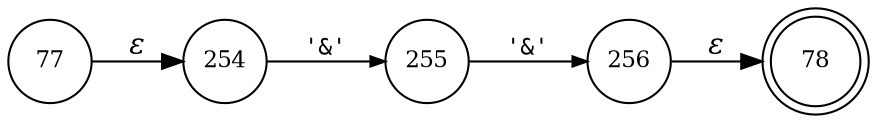 digraph ATN {
rankdir=LR;
s78[fontsize=11, label="78", shape=doublecircle, fixedsize=true, width=.6];
s256[fontsize=11,label="256", shape=circle, fixedsize=true, width=.55, peripheries=1];
s77[fontsize=11,label="77", shape=circle, fixedsize=true, width=.55, peripheries=1];
s254[fontsize=11,label="254", shape=circle, fixedsize=true, width=.55, peripheries=1];
s255[fontsize=11,label="255", shape=circle, fixedsize=true, width=.55, peripheries=1];
s77 -> s254 [fontname="Times-Italic", label="&epsilon;"];
s254 -> s255 [fontsize=11, fontname="Courier", arrowsize=.7, label = "'&'", arrowhead = normal];
s255 -> s256 [fontsize=11, fontname="Courier", arrowsize=.7, label = "'&'", arrowhead = normal];
s256 -> s78 [fontname="Times-Italic", label="&epsilon;"];
}